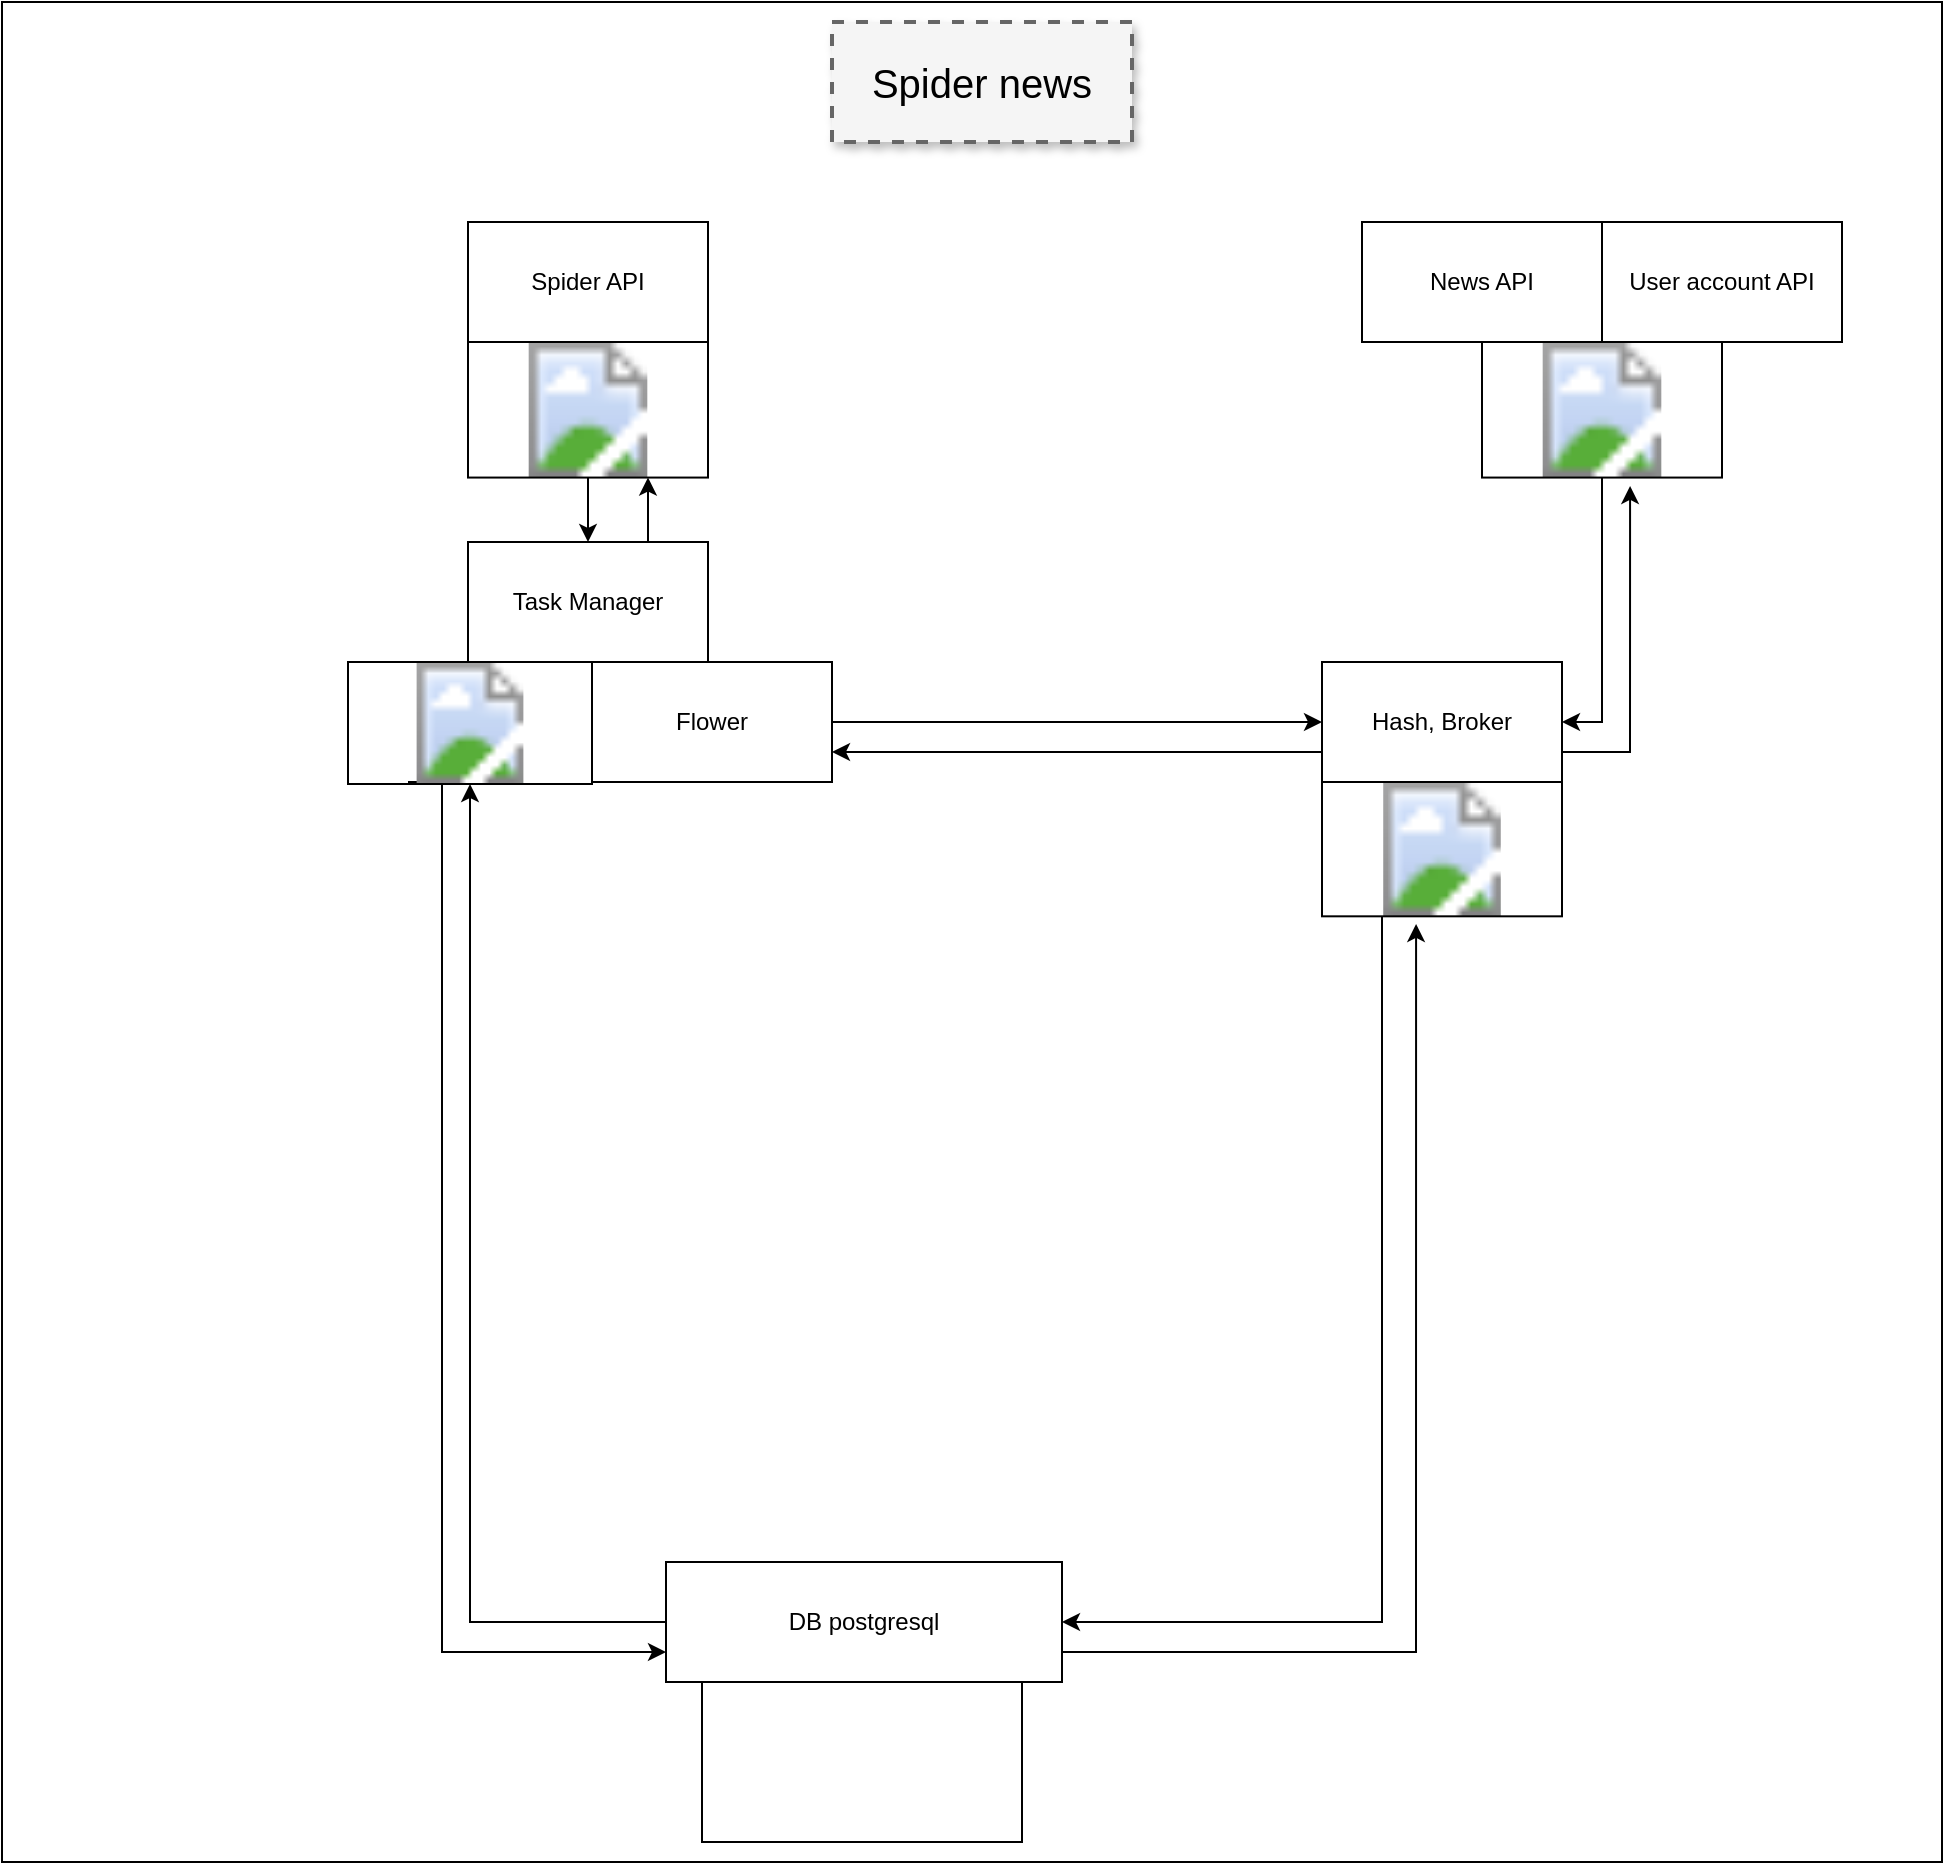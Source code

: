 <mxfile version="21.6.1" type="device">
  <diagram name="Page-1" id="90a13364-a465-7bf4-72fc-28e22215d7a0">
    <mxGraphModel dx="1386" dy="927" grid="1" gridSize="10" guides="1" tooltips="1" connect="1" arrows="1" fold="1" page="1" pageScale="1.5" pageWidth="1169" pageHeight="826" background="none" math="0" shadow="0">
      <root>
        <mxCell id="0" style=";html=1;" />
        <mxCell id="1" style=";html=1;" parent="0" />
        <mxCell id="LPcjIKFZMhQ9I5thQcDA-43" value="" style="rounded=0;whiteSpace=wrap;html=1;" vertex="1" parent="1">
          <mxGeometry x="330" y="360" width="970" height="930" as="geometry" />
        </mxCell>
        <mxCell id="3a17f1ce550125da-1" value="Spider news" style="whiteSpace=wrap;html=1;shadow=1;fontSize=20;fillColor=#f5f5f5;strokeColor=#666666;strokeWidth=2;dashed=1;" parent="1" vertex="1">
          <mxGeometry x="745" y="370" width="150" height="60" as="geometry" />
        </mxCell>
        <mxCell id="LPcjIKFZMhQ9I5thQcDA-1" value="User account API" style="rounded=0;whiteSpace=wrap;html=1;" vertex="1" parent="1">
          <mxGeometry x="1130" y="470" width="120" height="60" as="geometry" />
        </mxCell>
        <mxCell id="LPcjIKFZMhQ9I5thQcDA-2" value="Spider API" style="rounded=0;whiteSpace=wrap;html=1;" vertex="1" parent="1">
          <mxGeometry x="563" y="470" width="120" height="60" as="geometry" />
        </mxCell>
        <mxCell id="LPcjIKFZMhQ9I5thQcDA-3" value="News API" style="rounded=0;whiteSpace=wrap;html=1;" vertex="1" parent="1">
          <mxGeometry x="1010" y="470" width="120" height="60" as="geometry" />
        </mxCell>
        <mxCell id="LPcjIKFZMhQ9I5thQcDA-31" style="edgeStyle=orthogonalEdgeStyle;rounded=0;orthogonalLoop=1;jettySize=auto;html=1;entryX=0.5;entryY=0;entryDx=0;entryDy=0;" edge="1" parent="1" source="LPcjIKFZMhQ9I5thQcDA-11" target="LPcjIKFZMhQ9I5thQcDA-26">
          <mxGeometry relative="1" as="geometry" />
        </mxCell>
        <mxCell id="LPcjIKFZMhQ9I5thQcDA-11" value="" style="shape=image;html=1;verticalLabelPosition=bottom;verticalAlign=top;imageAspect=1;aspect=fixed;image=https://i.ytimg.com/vi/R-YX_7-7dm0/maxresdefault.jpg;imageBorder=default;" vertex="1" parent="1">
          <mxGeometry x="563" y="530" width="120" height="67.78" as="geometry" />
        </mxCell>
        <mxCell id="LPcjIKFZMhQ9I5thQcDA-17" style="edgeStyle=orthogonalEdgeStyle;rounded=0;orthogonalLoop=1;jettySize=auto;html=1;entryX=1;entryY=0.5;entryDx=0;entryDy=0;" edge="1" parent="1" source="LPcjIKFZMhQ9I5thQcDA-12" target="LPcjIKFZMhQ9I5thQcDA-14">
          <mxGeometry relative="1" as="geometry" />
        </mxCell>
        <mxCell id="LPcjIKFZMhQ9I5thQcDA-12" value="" style="shape=image;html=1;verticalLabelPosition=bottom;verticalAlign=top;imageAspect=1;aspect=fixed;image=https://i.ytimg.com/vi/R-YX_7-7dm0/maxresdefault.jpg;imageBorder=default;" vertex="1" parent="1">
          <mxGeometry x="1070" y="530" width="120" height="67.78" as="geometry" />
        </mxCell>
        <mxCell id="LPcjIKFZMhQ9I5thQcDA-38" style="edgeStyle=orthogonalEdgeStyle;rounded=0;orthogonalLoop=1;jettySize=auto;html=1;exitX=1;exitY=0.75;exitDx=0;exitDy=0;entryX=0.392;entryY=1.057;entryDx=0;entryDy=0;entryPerimeter=0;" edge="1" parent="1" source="LPcjIKFZMhQ9I5thQcDA-13" target="LPcjIKFZMhQ9I5thQcDA-18">
          <mxGeometry relative="1" as="geometry" />
        </mxCell>
        <mxCell id="LPcjIKFZMhQ9I5thQcDA-50" style="edgeStyle=orthogonalEdgeStyle;rounded=0;orthogonalLoop=1;jettySize=auto;html=1;entryX=0.5;entryY=1;entryDx=0;entryDy=0;" edge="1" parent="1" source="LPcjIKFZMhQ9I5thQcDA-13" target="LPcjIKFZMhQ9I5thQcDA-21">
          <mxGeometry relative="1" as="geometry" />
        </mxCell>
        <mxCell id="LPcjIKFZMhQ9I5thQcDA-13" value="DB&amp;nbsp;postgresql" style="rounded=0;whiteSpace=wrap;html=1;" vertex="1" parent="1">
          <mxGeometry x="662" y="1140" width="198" height="60" as="geometry" />
        </mxCell>
        <mxCell id="LPcjIKFZMhQ9I5thQcDA-29" style="edgeStyle=orthogonalEdgeStyle;rounded=0;orthogonalLoop=1;jettySize=auto;html=1;exitX=1;exitY=0.75;exitDx=0;exitDy=0;entryX=0.617;entryY=1.062;entryDx=0;entryDy=0;entryPerimeter=0;" edge="1" parent="1" source="LPcjIKFZMhQ9I5thQcDA-14" target="LPcjIKFZMhQ9I5thQcDA-12">
          <mxGeometry relative="1" as="geometry" />
        </mxCell>
        <mxCell id="LPcjIKFZMhQ9I5thQcDA-40" style="edgeStyle=orthogonalEdgeStyle;rounded=0;orthogonalLoop=1;jettySize=auto;html=1;exitX=0;exitY=0.75;exitDx=0;exitDy=0;entryX=1;entryY=0.75;entryDx=0;entryDy=0;" edge="1" parent="1" source="LPcjIKFZMhQ9I5thQcDA-14" target="LPcjIKFZMhQ9I5thQcDA-25">
          <mxGeometry relative="1" as="geometry" />
        </mxCell>
        <mxCell id="LPcjIKFZMhQ9I5thQcDA-14" value="Hash, Broker" style="rounded=0;whiteSpace=wrap;html=1;" vertex="1" parent="1">
          <mxGeometry x="990" y="690" width="120" height="60" as="geometry" />
        </mxCell>
        <mxCell id="LPcjIKFZMhQ9I5thQcDA-37" style="edgeStyle=orthogonalEdgeStyle;rounded=0;orthogonalLoop=1;jettySize=auto;html=1;entryX=1;entryY=0.5;entryDx=0;entryDy=0;exitX=0.25;exitY=1;exitDx=0;exitDy=0;" edge="1" parent="1" source="LPcjIKFZMhQ9I5thQcDA-18" target="LPcjIKFZMhQ9I5thQcDA-13">
          <mxGeometry relative="1" as="geometry" />
        </mxCell>
        <mxCell id="LPcjIKFZMhQ9I5thQcDA-18" value="" style="shape=image;html=1;verticalLabelPosition=bottom;verticalAlign=top;imageAspect=1;aspect=fixed;image=https://piotrgankiewicz.com/wp-content/uploads/2016/04/redis.png;imageBorder=default;" vertex="1" parent="1">
          <mxGeometry x="990" y="750" width="120" height="67.16" as="geometry" />
        </mxCell>
        <mxCell id="LPcjIKFZMhQ9I5thQcDA-49" style="edgeStyle=orthogonalEdgeStyle;rounded=0;orthogonalLoop=1;jettySize=auto;html=1;entryX=0;entryY=0.75;entryDx=0;entryDy=0;exitX=0.25;exitY=1;exitDx=0;exitDy=0;" edge="1" parent="1" source="LPcjIKFZMhQ9I5thQcDA-21" target="LPcjIKFZMhQ9I5thQcDA-13">
          <mxGeometry relative="1" as="geometry">
            <Array as="points">
              <mxPoint x="550" y="750" />
              <mxPoint x="550" y="1185" />
            </Array>
          </mxGeometry>
        </mxCell>
        <mxCell id="LPcjIKFZMhQ9I5thQcDA-21" value="" style="shape=image;html=1;verticalLabelPosition=bottom;verticalAlign=top;imageAspect=1;aspect=fixed;image=https://cdn.lawrencemcdaniel.com/wp-content/uploads/2020/05/17014355/celery-transparent-django-1-280x140.png;imageBorder=default;fillColor=#FFFFFF;strokeWidth=1;" vertex="1" parent="1">
          <mxGeometry x="503" y="690" width="122" height="61" as="geometry" />
        </mxCell>
        <mxCell id="LPcjIKFZMhQ9I5thQcDA-51" style="edgeStyle=orthogonalEdgeStyle;rounded=0;orthogonalLoop=1;jettySize=auto;html=1;exitX=1;exitY=0.5;exitDx=0;exitDy=0;entryX=0;entryY=0.5;entryDx=0;entryDy=0;" edge="1" parent="1" source="LPcjIKFZMhQ9I5thQcDA-25" target="LPcjIKFZMhQ9I5thQcDA-14">
          <mxGeometry relative="1" as="geometry" />
        </mxCell>
        <mxCell id="LPcjIKFZMhQ9I5thQcDA-25" value="Flower" style="rounded=0;whiteSpace=wrap;html=1;" vertex="1" parent="1">
          <mxGeometry x="625" y="690" width="120" height="60" as="geometry" />
        </mxCell>
        <mxCell id="LPcjIKFZMhQ9I5thQcDA-33" style="edgeStyle=orthogonalEdgeStyle;rounded=0;orthogonalLoop=1;jettySize=auto;html=1;exitX=0.75;exitY=0;exitDx=0;exitDy=0;entryX=0.75;entryY=1;entryDx=0;entryDy=0;" edge="1" parent="1" source="LPcjIKFZMhQ9I5thQcDA-26" target="LPcjIKFZMhQ9I5thQcDA-11">
          <mxGeometry relative="1" as="geometry" />
        </mxCell>
        <mxCell id="LPcjIKFZMhQ9I5thQcDA-26" value="Task Manager" style="rounded=0;whiteSpace=wrap;html=1;" vertex="1" parent="1">
          <mxGeometry x="563" y="630" width="120" height="60" as="geometry" />
        </mxCell>
        <mxCell id="LPcjIKFZMhQ9I5thQcDA-52" value="" style="shape=image;html=1;verticalLabelPosition=bottom;verticalAlign=top;imageAspect=0;image=https://pacificsky.ru/uploads/posts/2019-06/1561053881_postresql.png;imageBorder=default;" vertex="1" parent="1">
          <mxGeometry x="680" y="1200" width="160" height="80" as="geometry" />
        </mxCell>
      </root>
    </mxGraphModel>
  </diagram>
</mxfile>
